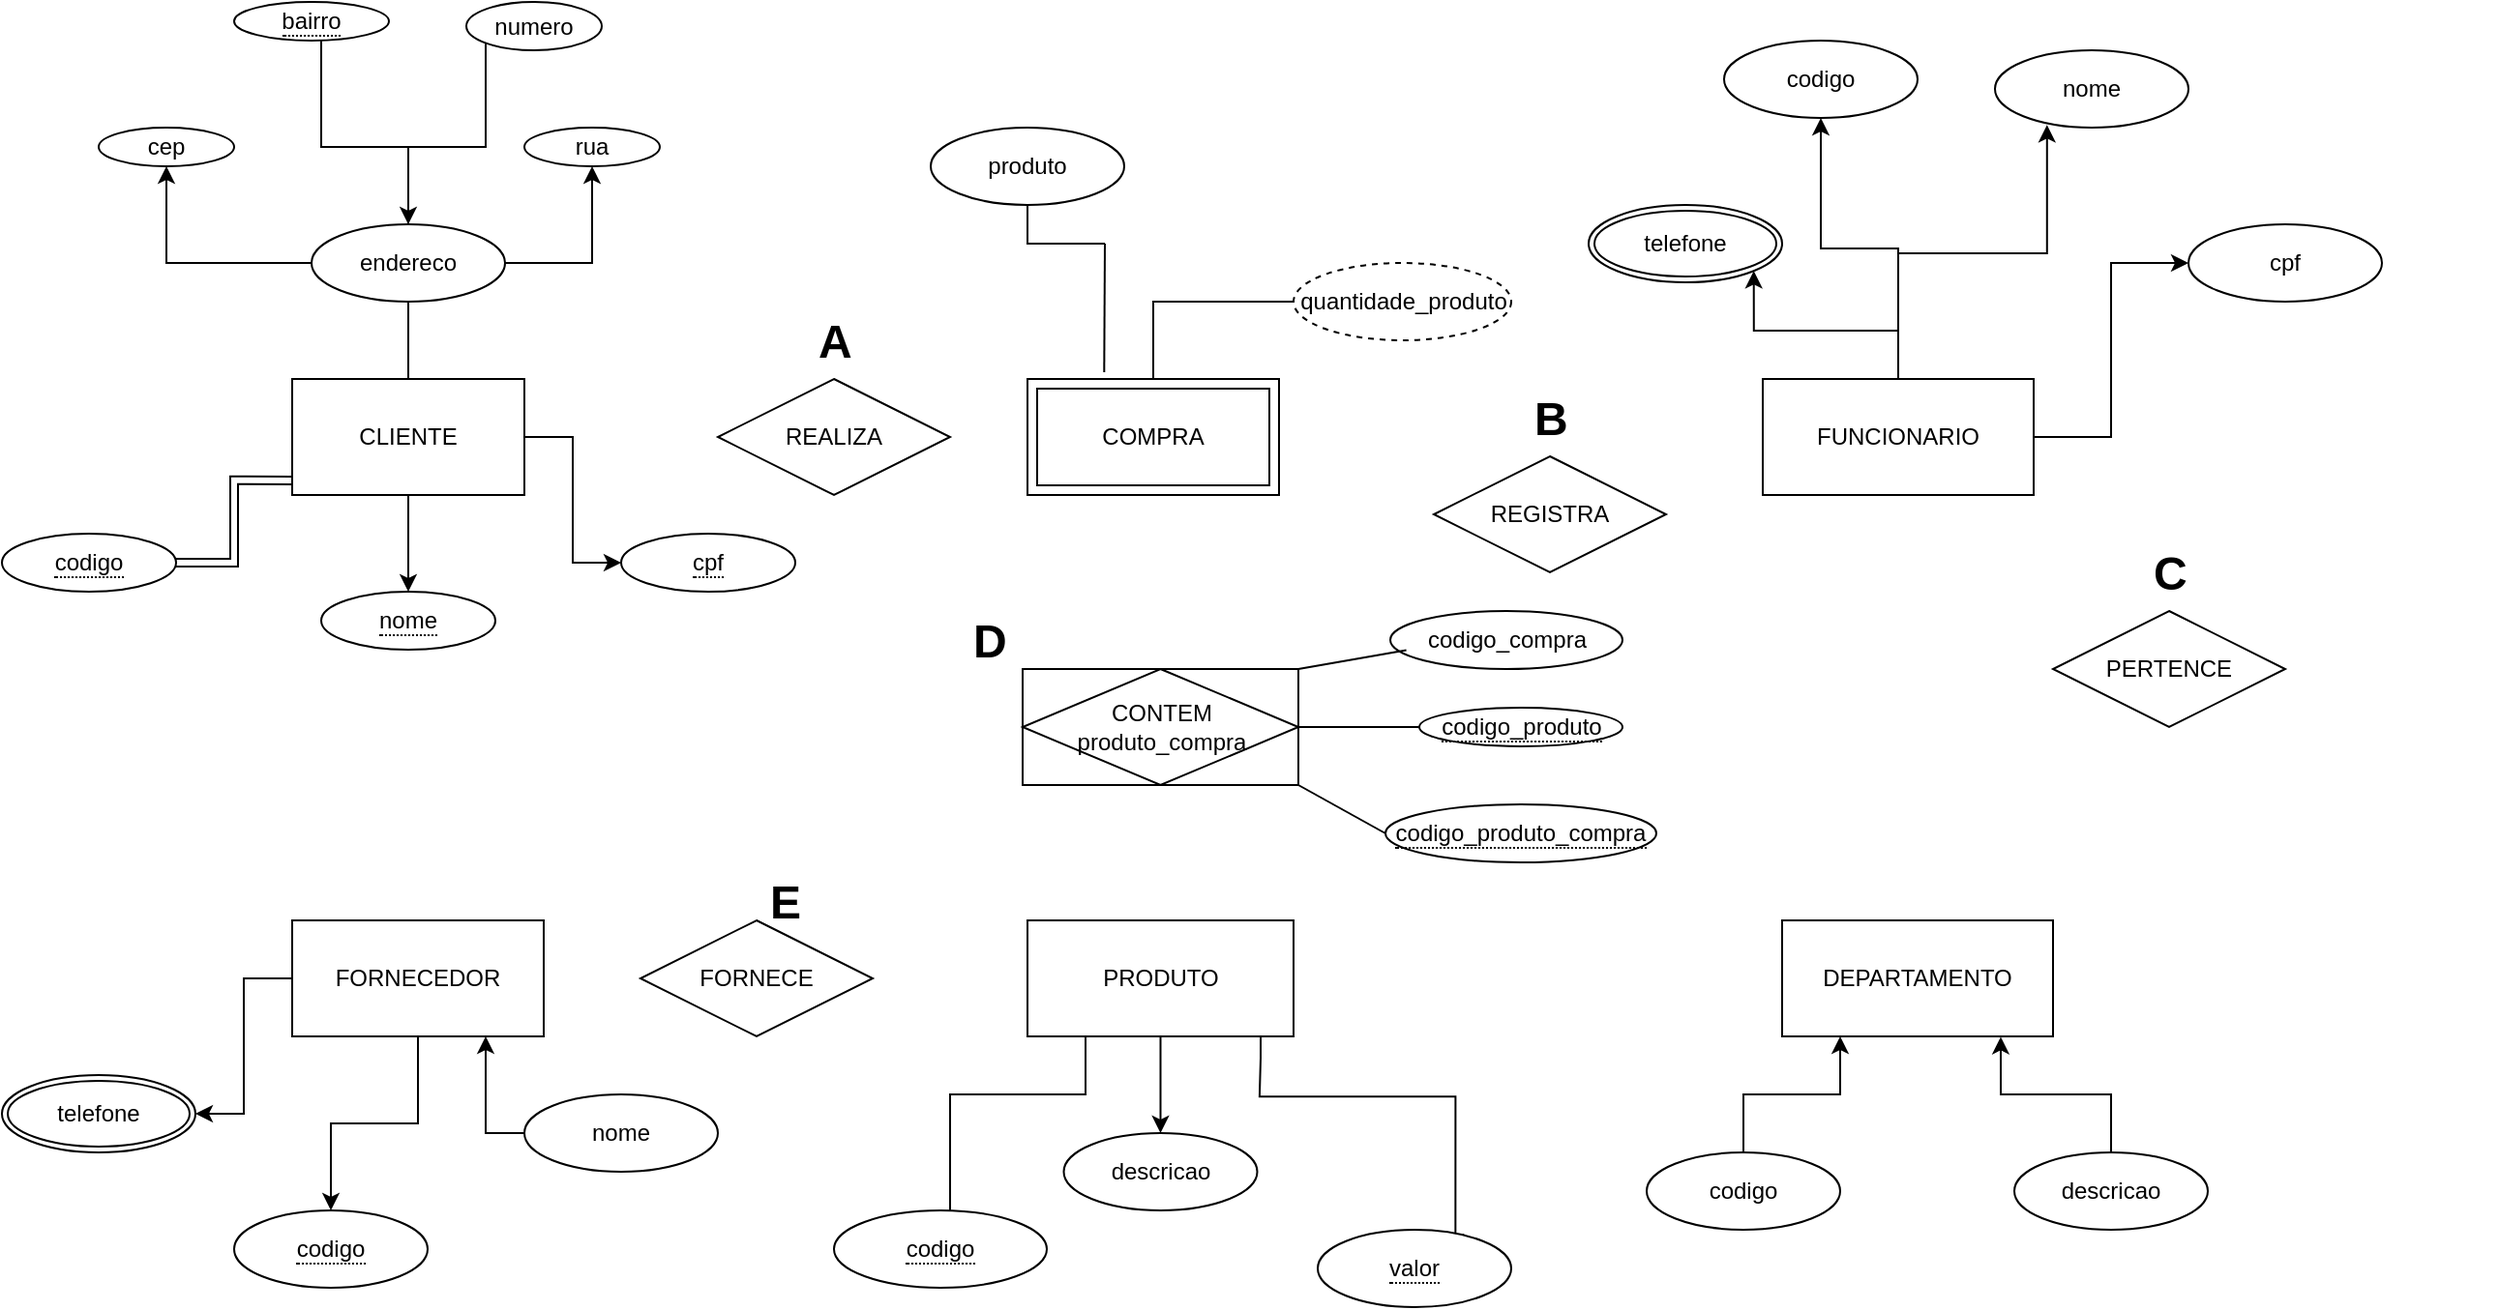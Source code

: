<mxfile version="24.7.4">
  <diagram name="Página-1" id="BoAdON2ogM47SApakbnS">
    <mxGraphModel dx="2415" dy="829" grid="1" gridSize="10" guides="1" tooltips="1" connect="1" arrows="1" fold="1" page="1" pageScale="1" pageWidth="827" pageHeight="1169" math="0" shadow="0">
      <root>
        <mxCell id="0" />
        <mxCell id="1" parent="0" />
        <mxCell id="k-rsU8A-za_xmtasJ4Mx-43" style="edgeStyle=orthogonalEdgeStyle;rounded=0;orthogonalLoop=1;jettySize=auto;html=1;entryX=0.5;entryY=0;entryDx=0;entryDy=0;" edge="1" parent="1" source="k-rsU8A-za_xmtasJ4Mx-1" target="k-rsU8A-za_xmtasJ4Mx-39">
          <mxGeometry relative="1" as="geometry" />
        </mxCell>
        <mxCell id="k-rsU8A-za_xmtasJ4Mx-59" style="edgeStyle=orthogonalEdgeStyle;rounded=0;orthogonalLoop=1;jettySize=auto;html=1;entryX=0;entryY=0.5;entryDx=0;entryDy=0;" edge="1" parent="1" source="k-rsU8A-za_xmtasJ4Mx-1" target="k-rsU8A-za_xmtasJ4Mx-40">
          <mxGeometry relative="1" as="geometry" />
        </mxCell>
        <mxCell id="k-rsU8A-za_xmtasJ4Mx-1" value="CLIENTE" style="rounded=0;whiteSpace=wrap;html=1;" vertex="1" parent="1">
          <mxGeometry x="-60" y="320" width="120" height="60" as="geometry" />
        </mxCell>
        <mxCell id="k-rsU8A-za_xmtasJ4Mx-13" style="edgeStyle=orthogonalEdgeStyle;rounded=0;orthogonalLoop=1;jettySize=auto;html=1;entryX=0.072;entryY=0.705;entryDx=0;entryDy=0;entryPerimeter=0;" edge="1" parent="1" source="k-rsU8A-za_xmtasJ4Mx-2" target="k-rsU8A-za_xmtasJ4Mx-11">
          <mxGeometry relative="1" as="geometry">
            <mxPoint x="420" y="280" as="targetPoint" />
            <Array as="points">
              <mxPoint x="385" y="280" />
              <mxPoint x="465" y="280" />
            </Array>
          </mxGeometry>
        </mxCell>
        <mxCell id="k-rsU8A-za_xmtasJ4Mx-2" value="COMPRA" style="shape=ext;margin=3;double=1;whiteSpace=wrap;html=1;align=center;" vertex="1" parent="1">
          <mxGeometry x="320" y="320" width="130" height="60" as="geometry" />
        </mxCell>
        <mxCell id="k-rsU8A-za_xmtasJ4Mx-54" style="edgeStyle=orthogonalEdgeStyle;rounded=0;orthogonalLoop=1;jettySize=auto;html=1;entryX=0;entryY=0.5;entryDx=0;entryDy=0;" edge="1" parent="1" source="k-rsU8A-za_xmtasJ4Mx-3" target="k-rsU8A-za_xmtasJ4Mx-49">
          <mxGeometry relative="1" as="geometry" />
        </mxCell>
        <mxCell id="k-rsU8A-za_xmtasJ4Mx-55" style="edgeStyle=orthogonalEdgeStyle;rounded=0;orthogonalLoop=1;jettySize=auto;html=1;entryX=1;entryY=1;entryDx=0;entryDy=0;" edge="1" parent="1" source="k-rsU8A-za_xmtasJ4Mx-3" target="k-rsU8A-za_xmtasJ4Mx-51">
          <mxGeometry relative="1" as="geometry" />
        </mxCell>
        <mxCell id="k-rsU8A-za_xmtasJ4Mx-56" style="edgeStyle=orthogonalEdgeStyle;rounded=0;orthogonalLoop=1;jettySize=auto;html=1;entryX=0.5;entryY=1;entryDx=0;entryDy=0;" edge="1" parent="1" source="k-rsU8A-za_xmtasJ4Mx-3" target="k-rsU8A-za_xmtasJ4Mx-53">
          <mxGeometry relative="1" as="geometry" />
        </mxCell>
        <mxCell id="k-rsU8A-za_xmtasJ4Mx-3" value="FUNCIONARIO" style="whiteSpace=wrap;html=1;align=center;" vertex="1" parent="1">
          <mxGeometry x="700" y="320" width="140" height="60" as="geometry" />
        </mxCell>
        <mxCell id="k-rsU8A-za_xmtasJ4Mx-63" style="edgeStyle=orthogonalEdgeStyle;rounded=0;orthogonalLoop=1;jettySize=auto;html=1;" edge="1" parent="1" source="k-rsU8A-za_xmtasJ4Mx-4" target="k-rsU8A-za_xmtasJ4Mx-61">
          <mxGeometry relative="1" as="geometry" />
        </mxCell>
        <mxCell id="k-rsU8A-za_xmtasJ4Mx-65" style="edgeStyle=orthogonalEdgeStyle;rounded=0;orthogonalLoop=1;jettySize=auto;html=1;entryX=1;entryY=0.5;entryDx=0;entryDy=0;" edge="1" parent="1" source="k-rsU8A-za_xmtasJ4Mx-4" target="k-rsU8A-za_xmtasJ4Mx-60">
          <mxGeometry relative="1" as="geometry" />
        </mxCell>
        <mxCell id="k-rsU8A-za_xmtasJ4Mx-4" value="FORNECEDOR" style="whiteSpace=wrap;html=1;align=center;" vertex="1" parent="1">
          <mxGeometry x="-60" y="600" width="130" height="60" as="geometry" />
        </mxCell>
        <mxCell id="k-rsU8A-za_xmtasJ4Mx-70" style="edgeStyle=orthogonalEdgeStyle;rounded=0;orthogonalLoop=1;jettySize=auto;html=1;" edge="1" parent="1" source="k-rsU8A-za_xmtasJ4Mx-5">
          <mxGeometry relative="1" as="geometry">
            <mxPoint x="280" y="760.0" as="targetPoint" />
            <Array as="points">
              <mxPoint x="350" y="690" />
              <mxPoint x="280" y="690" />
            </Array>
          </mxGeometry>
        </mxCell>
        <mxCell id="k-rsU8A-za_xmtasJ4Mx-71" style="edgeStyle=orthogonalEdgeStyle;rounded=0;orthogonalLoop=1;jettySize=auto;html=1;exitX=0.804;exitY=0.981;exitDx=0;exitDy=0;exitPerimeter=0;" edge="1" parent="1">
          <mxGeometry relative="1" as="geometry">
            <mxPoint x="440.51" y="660.0" as="sourcePoint" />
            <mxPoint x="541.18" y="771.14" as="targetPoint" />
            <Array as="points">
              <mxPoint x="440.96" y="671.14" />
              <mxPoint x="439.96" y="691.14" />
              <mxPoint x="540.96" y="691.14" />
            </Array>
          </mxGeometry>
        </mxCell>
        <mxCell id="k-rsU8A-za_xmtasJ4Mx-75" style="edgeStyle=orthogonalEdgeStyle;rounded=0;orthogonalLoop=1;jettySize=auto;html=1;" edge="1" parent="1" source="k-rsU8A-za_xmtasJ4Mx-5" target="k-rsU8A-za_xmtasJ4Mx-69">
          <mxGeometry relative="1" as="geometry" />
        </mxCell>
        <mxCell id="k-rsU8A-za_xmtasJ4Mx-5" value="PRODUTO" style="whiteSpace=wrap;html=1;align=center;" vertex="1" parent="1">
          <mxGeometry x="320" y="600" width="137.5" height="60" as="geometry" />
        </mxCell>
        <mxCell id="k-rsU8A-za_xmtasJ4Mx-6" value="DEPARTAMENTO" style="whiteSpace=wrap;html=1;align=center;" vertex="1" parent="1">
          <mxGeometry x="710" y="600" width="140" height="60" as="geometry" />
        </mxCell>
        <mxCell id="k-rsU8A-za_xmtasJ4Mx-9" value="" style="endArrow=none;html=1;rounded=0;" edge="1" parent="1" source="k-rsU8A-za_xmtasJ4Mx-1">
          <mxGeometry relative="1" as="geometry">
            <mxPoint y="160" as="sourcePoint" />
            <mxPoint y="280" as="targetPoint" />
          </mxGeometry>
        </mxCell>
        <mxCell id="k-rsU8A-za_xmtasJ4Mx-23" style="edgeStyle=orthogonalEdgeStyle;rounded=0;orthogonalLoop=1;jettySize=auto;html=1;entryX=0.5;entryY=1;entryDx=0;entryDy=0;" edge="1" parent="1" source="k-rsU8A-za_xmtasJ4Mx-10" target="k-rsU8A-za_xmtasJ4Mx-20">
          <mxGeometry relative="1" as="geometry">
            <Array as="points">
              <mxPoint y="200" />
              <mxPoint x="-45" y="200" />
              <mxPoint x="-45" y="140" />
            </Array>
          </mxGeometry>
        </mxCell>
        <mxCell id="k-rsU8A-za_xmtasJ4Mx-33" style="edgeStyle=orthogonalEdgeStyle;rounded=0;orthogonalLoop=1;jettySize=auto;html=1;" edge="1" parent="1" source="k-rsU8A-za_xmtasJ4Mx-10" target="k-rsU8A-za_xmtasJ4Mx-22">
          <mxGeometry relative="1" as="geometry" />
        </mxCell>
        <mxCell id="k-rsU8A-za_xmtasJ4Mx-37" style="edgeStyle=orthogonalEdgeStyle;rounded=0;orthogonalLoop=1;jettySize=auto;html=1;" edge="1" parent="1" source="k-rsU8A-za_xmtasJ4Mx-10" target="k-rsU8A-za_xmtasJ4Mx-19">
          <mxGeometry relative="1" as="geometry" />
        </mxCell>
        <mxCell id="k-rsU8A-za_xmtasJ4Mx-10" value="endereco" style="ellipse;whiteSpace=wrap;html=1;align=center;" vertex="1" parent="1">
          <mxGeometry x="-50" y="240" width="100" height="40" as="geometry" />
        </mxCell>
        <mxCell id="k-rsU8A-za_xmtasJ4Mx-11" value="quantidade_produto" style="ellipse;whiteSpace=wrap;html=1;align=center;dashed=1;" vertex="1" parent="1">
          <mxGeometry x="457.5" y="260" width="112.5" height="40" as="geometry" />
        </mxCell>
        <mxCell id="k-rsU8A-za_xmtasJ4Mx-14" value="" style="endArrow=none;html=1;rounded=0;entryX=0.305;entryY=-0.059;entryDx=0;entryDy=0;entryPerimeter=0;" edge="1" parent="1" target="k-rsU8A-za_xmtasJ4Mx-2">
          <mxGeometry relative="1" as="geometry">
            <mxPoint x="360" y="250" as="sourcePoint" />
            <mxPoint x="360" y="310" as="targetPoint" />
          </mxGeometry>
        </mxCell>
        <mxCell id="k-rsU8A-za_xmtasJ4Mx-15" value="" style="endArrow=none;html=1;rounded=0;" edge="1" parent="1">
          <mxGeometry relative="1" as="geometry">
            <mxPoint x="320" y="250" as="sourcePoint" />
            <mxPoint x="360" y="250" as="targetPoint" />
            <Array as="points">
              <mxPoint x="320" y="210" />
              <mxPoint x="320" y="250" />
            </Array>
          </mxGeometry>
        </mxCell>
        <mxCell id="k-rsU8A-za_xmtasJ4Mx-16" value="produto" style="ellipse;whiteSpace=wrap;html=1;align=center;" vertex="1" parent="1">
          <mxGeometry x="270" y="190" width="100" height="40" as="geometry" />
        </mxCell>
        <mxCell id="k-rsU8A-za_xmtasJ4Mx-19" value="cep" style="ellipse;whiteSpace=wrap;html=1;align=center;" vertex="1" parent="1">
          <mxGeometry x="-160" y="190" width="70" height="20" as="geometry" />
        </mxCell>
        <mxCell id="k-rsU8A-za_xmtasJ4Mx-20" value="&lt;span style=&quot;border-bottom: 1px dotted&quot;&gt;bairro&lt;/span&gt;" style="ellipse;whiteSpace=wrap;html=1;align=center;" vertex="1" parent="1">
          <mxGeometry x="-90" y="125" width="80" height="20" as="geometry" />
        </mxCell>
        <mxCell id="k-rsU8A-za_xmtasJ4Mx-30" style="edgeStyle=orthogonalEdgeStyle;rounded=0;orthogonalLoop=1;jettySize=auto;html=1;entryX=0.5;entryY=0;entryDx=0;entryDy=0;" edge="1" parent="1" source="k-rsU8A-za_xmtasJ4Mx-21" target="k-rsU8A-za_xmtasJ4Mx-10">
          <mxGeometry relative="1" as="geometry">
            <Array as="points">
              <mxPoint x="40" y="200" />
              <mxPoint y="200" />
            </Array>
          </mxGeometry>
        </mxCell>
        <mxCell id="k-rsU8A-za_xmtasJ4Mx-21" value="numero" style="ellipse;whiteSpace=wrap;html=1;align=center;" vertex="1" parent="1">
          <mxGeometry x="30" y="125" width="70" height="25" as="geometry" />
        </mxCell>
        <mxCell id="k-rsU8A-za_xmtasJ4Mx-22" value="rua" style="ellipse;whiteSpace=wrap;html=1;align=center;" vertex="1" parent="1">
          <mxGeometry x="60" y="190" width="70" height="20" as="geometry" />
        </mxCell>
        <mxCell id="k-rsU8A-za_xmtasJ4Mx-45" style="edgeStyle=orthogonalEdgeStyle;rounded=0;orthogonalLoop=1;jettySize=auto;html=1;entryX=0.001;entryY=0.874;entryDx=0;entryDy=0;entryPerimeter=0;shape=link;" edge="1" parent="1" source="k-rsU8A-za_xmtasJ4Mx-38" target="k-rsU8A-za_xmtasJ4Mx-1">
          <mxGeometry relative="1" as="geometry">
            <mxPoint x="-90" y="390" as="targetPoint" />
          </mxGeometry>
        </mxCell>
        <mxCell id="k-rsU8A-za_xmtasJ4Mx-38" value="&lt;span style=&quot;border-bottom: 1px dotted&quot;&gt;codigo&lt;/span&gt;" style="ellipse;whiteSpace=wrap;html=1;align=center;" vertex="1" parent="1">
          <mxGeometry x="-210" y="400" width="90" height="30" as="geometry" />
        </mxCell>
        <mxCell id="k-rsU8A-za_xmtasJ4Mx-39" value="&lt;span style=&quot;border-bottom: 1px dotted&quot;&gt;nome&lt;/span&gt;" style="ellipse;whiteSpace=wrap;html=1;align=center;" vertex="1" parent="1">
          <mxGeometry x="-45" y="430" width="90" height="30" as="geometry" />
        </mxCell>
        <mxCell id="k-rsU8A-za_xmtasJ4Mx-40" value="&lt;span style=&quot;border-bottom: 1px dotted&quot;&gt;cpf&lt;/span&gt;" style="ellipse;whiteSpace=wrap;html=1;align=center;" vertex="1" parent="1">
          <mxGeometry x="110" y="400" width="90" height="30" as="geometry" />
        </mxCell>
        <mxCell id="k-rsU8A-za_xmtasJ4Mx-41" style="edgeStyle=orthogonalEdgeStyle;rounded=0;orthogonalLoop=1;jettySize=auto;html=1;exitX=0.5;exitY=1;exitDx=0;exitDy=0;" edge="1" parent="1" source="k-rsU8A-za_xmtasJ4Mx-39" target="k-rsU8A-za_xmtasJ4Mx-39">
          <mxGeometry relative="1" as="geometry" />
        </mxCell>
        <mxCell id="k-rsU8A-za_xmtasJ4Mx-48" value="nome" style="ellipse;whiteSpace=wrap;html=1;align=center;" vertex="1" parent="1">
          <mxGeometry x="820" y="150" width="100" height="40" as="geometry" />
        </mxCell>
        <mxCell id="k-rsU8A-za_xmtasJ4Mx-49" value="cpf" style="ellipse;whiteSpace=wrap;html=1;align=center;" vertex="1" parent="1">
          <mxGeometry x="920" y="240" width="100" height="40" as="geometry" />
        </mxCell>
        <mxCell id="k-rsU8A-za_xmtasJ4Mx-51" value="telefone" style="ellipse;shape=doubleEllipse;margin=3;whiteSpace=wrap;html=1;align=center;" vertex="1" parent="1">
          <mxGeometry x="610" y="230" width="100" height="40" as="geometry" />
        </mxCell>
        <mxCell id="k-rsU8A-za_xmtasJ4Mx-53" value="codigo" style="ellipse;whiteSpace=wrap;html=1;align=center;" vertex="1" parent="1">
          <mxGeometry x="680" y="145" width="100" height="40" as="geometry" />
        </mxCell>
        <mxCell id="k-rsU8A-za_xmtasJ4Mx-57" style="edgeStyle=orthogonalEdgeStyle;rounded=0;orthogonalLoop=1;jettySize=auto;html=1;entryX=0.269;entryY=0.966;entryDx=0;entryDy=0;entryPerimeter=0;" edge="1" parent="1" source="k-rsU8A-za_xmtasJ4Mx-3" target="k-rsU8A-za_xmtasJ4Mx-48">
          <mxGeometry relative="1" as="geometry" />
        </mxCell>
        <mxCell id="k-rsU8A-za_xmtasJ4Mx-60" value="telefone" style="ellipse;shape=doubleEllipse;margin=3;whiteSpace=wrap;html=1;align=center;" vertex="1" parent="1">
          <mxGeometry x="-210" y="680" width="100" height="40" as="geometry" />
        </mxCell>
        <mxCell id="k-rsU8A-za_xmtasJ4Mx-61" value="&lt;span style=&quot;border-bottom: 1px dotted&quot;&gt;codigo&lt;/span&gt;" style="ellipse;whiteSpace=wrap;html=1;align=center;" vertex="1" parent="1">
          <mxGeometry x="-90" y="750" width="100" height="40" as="geometry" />
        </mxCell>
        <mxCell id="k-rsU8A-za_xmtasJ4Mx-66" style="edgeStyle=orthogonalEdgeStyle;rounded=0;orthogonalLoop=1;jettySize=auto;html=1;" edge="1" parent="1" source="k-rsU8A-za_xmtasJ4Mx-62" target="k-rsU8A-za_xmtasJ4Mx-4">
          <mxGeometry relative="1" as="geometry">
            <mxPoint x="40" y="680" as="targetPoint" />
            <Array as="points">
              <mxPoint x="40" y="710" />
            </Array>
          </mxGeometry>
        </mxCell>
        <mxCell id="k-rsU8A-za_xmtasJ4Mx-62" value="nome" style="ellipse;whiteSpace=wrap;html=1;align=center;" vertex="1" parent="1">
          <mxGeometry x="60" y="690" width="100" height="40" as="geometry" />
        </mxCell>
        <mxCell id="k-rsU8A-za_xmtasJ4Mx-67" value="&lt;span style=&quot;border-bottom: 1px dotted&quot;&gt;codigo&lt;/span&gt;" style="ellipse;whiteSpace=wrap;html=1;align=center;" vertex="1" parent="1">
          <mxGeometry x="220" y="750" width="110" height="40" as="geometry" />
        </mxCell>
        <mxCell id="k-rsU8A-za_xmtasJ4Mx-68" value="&lt;span style=&quot;border-bottom: 1px dotted&quot;&gt;valor&lt;/span&gt;" style="ellipse;whiteSpace=wrap;html=1;align=center;" vertex="1" parent="1">
          <mxGeometry x="470" y="760" width="100" height="40" as="geometry" />
        </mxCell>
        <mxCell id="k-rsU8A-za_xmtasJ4Mx-69" value="descricao" style="ellipse;whiteSpace=wrap;html=1;align=center;" vertex="1" parent="1">
          <mxGeometry x="338.75" y="710" width="100" height="40" as="geometry" />
        </mxCell>
        <mxCell id="k-rsU8A-za_xmtasJ4Mx-80" style="edgeStyle=orthogonalEdgeStyle;rounded=0;orthogonalLoop=1;jettySize=auto;html=1;" edge="1" parent="1" source="k-rsU8A-za_xmtasJ4Mx-76" target="k-rsU8A-za_xmtasJ4Mx-6">
          <mxGeometry relative="1" as="geometry">
            <Array as="points">
              <mxPoint x="690" y="690" />
              <mxPoint x="740" y="690" />
            </Array>
          </mxGeometry>
        </mxCell>
        <mxCell id="k-rsU8A-za_xmtasJ4Mx-76" value="codigo" style="ellipse;whiteSpace=wrap;html=1;align=center;" vertex="1" parent="1">
          <mxGeometry x="640" y="720" width="100" height="40" as="geometry" />
        </mxCell>
        <mxCell id="k-rsU8A-za_xmtasJ4Mx-77" value="descricao" style="ellipse;whiteSpace=wrap;html=1;align=center;" vertex="1" parent="1">
          <mxGeometry x="830" y="720" width="100" height="40" as="geometry" />
        </mxCell>
        <mxCell id="k-rsU8A-za_xmtasJ4Mx-81" style="edgeStyle=orthogonalEdgeStyle;rounded=0;orthogonalLoop=1;jettySize=auto;html=1;entryX=0.807;entryY=1.004;entryDx=0;entryDy=0;entryPerimeter=0;" edge="1" parent="1" source="k-rsU8A-za_xmtasJ4Mx-77" target="k-rsU8A-za_xmtasJ4Mx-6">
          <mxGeometry relative="1" as="geometry" />
        </mxCell>
        <mxCell id="k-rsU8A-za_xmtasJ4Mx-82" value="REGISTRA" style="shape=rhombus;perimeter=rhombusPerimeter;whiteSpace=wrap;html=1;align=center;" vertex="1" parent="1">
          <mxGeometry x="530" y="360" width="120" height="60" as="geometry" />
        </mxCell>
        <mxCell id="k-rsU8A-za_xmtasJ4Mx-83" value="PERTENCE" style="shape=rhombus;perimeter=rhombusPerimeter;whiteSpace=wrap;html=1;align=center;" vertex="1" parent="1">
          <mxGeometry x="850" y="440" width="120" height="60" as="geometry" />
        </mxCell>
        <mxCell id="k-rsU8A-za_xmtasJ4Mx-84" value="CONTEM&lt;div&gt;produto_compra&lt;/div&gt;" style="shape=associativeEntity;whiteSpace=wrap;html=1;align=center;" vertex="1" parent="1">
          <mxGeometry x="317.5" y="470" width="142.5" height="60" as="geometry" />
        </mxCell>
        <mxCell id="k-rsU8A-za_xmtasJ4Mx-85" value="FORNECE" style="shape=rhombus;perimeter=rhombusPerimeter;whiteSpace=wrap;html=1;align=center;" vertex="1" parent="1">
          <mxGeometry x="120" y="600" width="120" height="60" as="geometry" />
        </mxCell>
        <mxCell id="k-rsU8A-za_xmtasJ4Mx-86" value="REALIZA" style="shape=rhombus;perimeter=rhombusPerimeter;whiteSpace=wrap;html=1;align=center;" vertex="1" parent="1">
          <mxGeometry x="160" y="320" width="120" height="60" as="geometry" />
        </mxCell>
        <mxCell id="k-rsU8A-za_xmtasJ4Mx-90" value="&lt;h1 style=&quot;margin-top: 0px;&quot;&gt;A&lt;/h1&gt;" style="text;html=1;whiteSpace=wrap;overflow=hidden;rounded=0;" vertex="1" parent="1">
          <mxGeometry x="210" y="280" width="180" height="120" as="geometry" />
        </mxCell>
        <mxCell id="k-rsU8A-za_xmtasJ4Mx-91" value="&lt;h1 style=&quot;margin-top: 0px;&quot;&gt;B&lt;/h1&gt;" style="text;html=1;whiteSpace=wrap;overflow=hidden;rounded=0;" vertex="1" parent="1">
          <mxGeometry x="580" y="320" width="180" height="120" as="geometry" />
        </mxCell>
        <mxCell id="k-rsU8A-za_xmtasJ4Mx-93" value="&lt;h1 style=&quot;margin-top: 0px;&quot;&gt;C&lt;/h1&gt;" style="text;html=1;whiteSpace=wrap;overflow=hidden;rounded=0;" vertex="1" parent="1">
          <mxGeometry x="900" y="400" width="180" height="120" as="geometry" />
        </mxCell>
        <mxCell id="k-rsU8A-za_xmtasJ4Mx-94" value="&lt;h1 style=&quot;margin-top: 0px;&quot;&gt;E&lt;/h1&gt;" style="text;html=1;whiteSpace=wrap;overflow=hidden;rounded=0;" vertex="1" parent="1">
          <mxGeometry x="185" y="570" width="180" height="120" as="geometry" />
        </mxCell>
        <mxCell id="k-rsU8A-za_xmtasJ4Mx-95" value="&lt;h1 style=&quot;margin-top: 0px;&quot;&gt;D&lt;/h1&gt;" style="text;html=1;whiteSpace=wrap;overflow=hidden;rounded=0;" vertex="1" parent="1">
          <mxGeometry x="290" y="435" width="40" height="50" as="geometry" />
        </mxCell>
        <mxCell id="k-rsU8A-za_xmtasJ4Mx-96" value="codigo_compra" style="ellipse;whiteSpace=wrap;html=1;align=center;" vertex="1" parent="1">
          <mxGeometry x="507.5" y="440" width="120" height="30" as="geometry" />
        </mxCell>
        <mxCell id="k-rsU8A-za_xmtasJ4Mx-97" value="&lt;span style=&quot;border-bottom: 1px dotted&quot;&gt;codigo_produto&lt;/span&gt;" style="ellipse;whiteSpace=wrap;html=1;align=center;" vertex="1" parent="1">
          <mxGeometry x="522.5" y="490" width="105" height="20" as="geometry" />
        </mxCell>
        <mxCell id="k-rsU8A-za_xmtasJ4Mx-98" value="&lt;span style=&quot;border-bottom: 1px dotted&quot;&gt;codigo_produto_compra&lt;/span&gt;" style="ellipse;whiteSpace=wrap;html=1;align=center;" vertex="1" parent="1">
          <mxGeometry x="505" y="540" width="140" height="30" as="geometry" />
        </mxCell>
        <mxCell id="k-rsU8A-za_xmtasJ4Mx-103" value="" style="endArrow=none;html=1;rounded=0;exitX=1;exitY=1;exitDx=0;exitDy=0;entryX=0;entryY=0.5;entryDx=0;entryDy=0;" edge="1" parent="1" source="k-rsU8A-za_xmtasJ4Mx-84" target="k-rsU8A-za_xmtasJ4Mx-98">
          <mxGeometry relative="1" as="geometry">
            <mxPoint x="400" y="570" as="sourcePoint" />
            <mxPoint x="500" y="550" as="targetPoint" />
          </mxGeometry>
        </mxCell>
        <mxCell id="k-rsU8A-za_xmtasJ4Mx-104" value="" style="endArrow=none;html=1;rounded=0;exitX=1;exitY=0.5;exitDx=0;exitDy=0;entryX=0;entryY=0.5;entryDx=0;entryDy=0;" edge="1" parent="1" source="k-rsU8A-za_xmtasJ4Mx-84" target="k-rsU8A-za_xmtasJ4Mx-97">
          <mxGeometry relative="1" as="geometry">
            <mxPoint x="400" y="570" as="sourcePoint" />
            <mxPoint x="560" y="570" as="targetPoint" />
          </mxGeometry>
        </mxCell>
        <mxCell id="k-rsU8A-za_xmtasJ4Mx-105" value="" style="endArrow=none;html=1;rounded=0;exitX=1;exitY=0;exitDx=0;exitDy=0;entryX=0.069;entryY=0.676;entryDx=0;entryDy=0;entryPerimeter=0;" edge="1" parent="1" source="k-rsU8A-za_xmtasJ4Mx-84" target="k-rsU8A-za_xmtasJ4Mx-96">
          <mxGeometry relative="1" as="geometry">
            <mxPoint x="400" y="570" as="sourcePoint" />
            <mxPoint x="560" y="570" as="targetPoint" />
          </mxGeometry>
        </mxCell>
      </root>
    </mxGraphModel>
  </diagram>
</mxfile>
